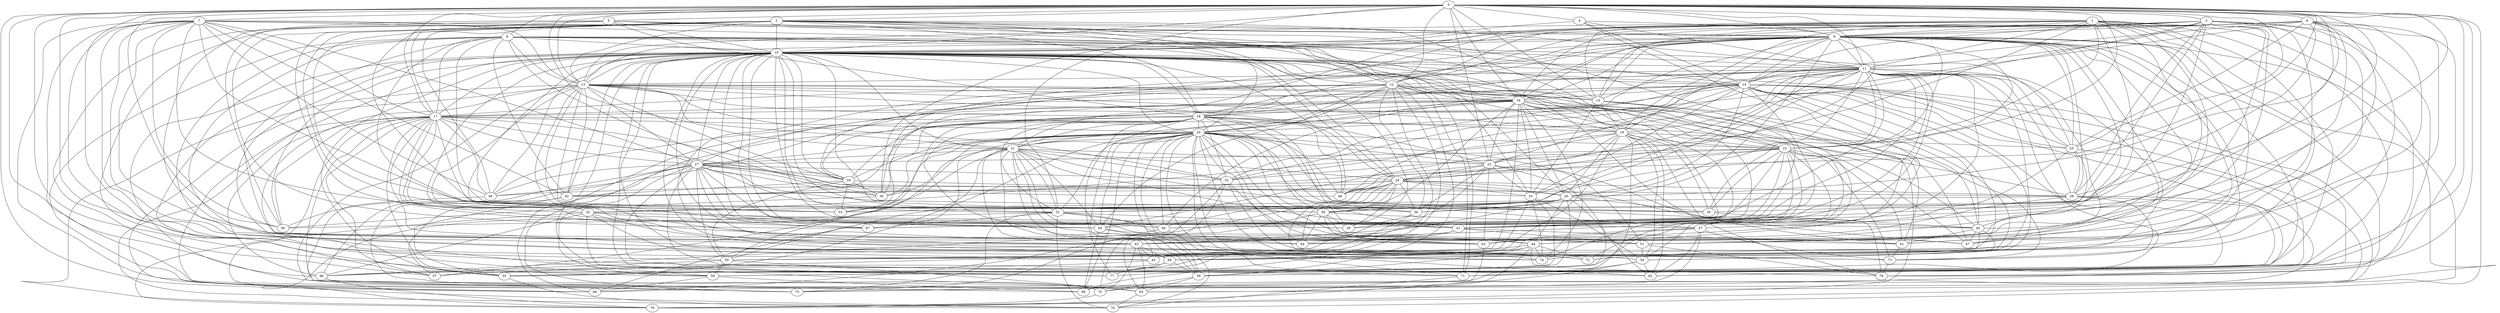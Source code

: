 strict graph "" {
	0	[w=10];
	1	[w=14];
	0 -- 1	[w=-9];
	2	[w=3];
	0 -- 2	[w=-6];
	3	[w=12];
	0 -- 3	[w=10];
	4	[w=-4];
	0 -- 4	[w=-16];
	5	[w=-2];
	0 -- 5	[w=-6];
	6	[w=-9];
	0 -- 6	[w=8];
	7	[w=-3];
	0 -- 7	[w=16];
	8	[w=-8];
	0 -- 8	[w=9];
	9	[w=-5];
	0 -- 9	[w=9];
	10	[w=6];
	0 -- 10	[w=-8];
	11	[w=6];
	0 -- 11	[w=7];
	12	[w=3];
	0 -- 12	[w=8];
	13	[w=9];
	0 -- 13	[w=-3];
	15	[w=-7];
	0 -- 15	[w=12];
	16	[w=6];
	0 -- 16	[w=15];
	17	[w=3];
	0 -- 17	[w=-16];
	21	[w=15];
	0 -- 21	[w=6];
	22	[w=-15];
	0 -- 22	[w=-14];
	23	[w=9];
	0 -- 23	[w=16];
	25	[w=7];
	0 -- 25	[w=-10];
	26	[w=2];
	0 -- 26	[w=-14];
	28	[w=-9];
	0 -- 28	[w=-2];
	31	[w=-3];
	0 -- 31	[w=-4];
	37	[w=-6];
	0 -- 37	[w=-12];
	45	[w=11];
	0 -- 45	[w=-14];
	48	[w=-13];
	0 -- 48	[w=15];
	50	[w=10];
	0 -- 50	[w=-9];
	56	[w=2];
	0 -- 56	[w=15];
	58	[w=-4];
	0 -- 58	[w=13];
	65	[w=-3];
	0 -- 65	[w=-8];
	69	[w=11];
	0 -- 69	[w=-5];
	70	[w=-10];
	0 -- 70	[w=-12];
	71	[w=7];
	0 -- 71	[w=-4];
	78	[w=12];
	0 -- 78	[w=9];
	1 -- 9	[w=2];
	1 -- 10	[w=7];
	1 -- 11	[w=-6];
	1 -- 13	[w=-7];
	1 -- 15	[w=2];
	19	[w=4];
	1 -- 19	[w=4];
	1 -- 21	[w=13];
	1 -- 22	[w=-11];
	1 -- 23	[w=2];
	27	[w=-7];
	1 -- 27	[w=-12];
	40	[w=15];
	1 -- 40	[w=-12];
	41	[w=4];
	1 -- 41	[w=12];
	44	[w=-5];
	1 -- 44	[w=16];
	49	[w=16];
	1 -- 49	[w=7];
	1 -- 58	[w=4];
	62	[w=-11];
	1 -- 62	[w=14];
	1 -- 71	[w=-12];
	72	[w=16];
	1 -- 72	[w=-2];
	2 -- 9	[w=15];
	2 -- 10	[w=-6];
	2 -- 11	[w=-7];
	2 -- 13	[w=3];
	2 -- 17	[w=-7];
	18	[w=-13];
	2 -- 18	[w=-8];
	24	[w=-4];
	2 -- 24	[w=11];
	32	[w=-12];
	2 -- 32	[w=-6];
	2 -- 37	[w=15];
	39	[w=16];
	2 -- 39	[w=2];
	46	[w=-5];
	2 -- 46	[w=-7];
	47	[w=6];
	2 -- 47	[w=-4];
	53	[w=-8];
	2 -- 53	[w=5];
	55	[w=-11];
	2 -- 55	[w=-10];
	57	[w=-9];
	2 -- 57	[w=-13];
	60	[w=13];
	2 -- 60	[w=-7];
	67	[w=12];
	2 -- 67	[w=-2];
	2 -- 78	[w=-10];
	3 -- 9	[w=9];
	3 -- 10	[w=-16];
	3 -- 11	[w=-13];
	3 -- 12	[w=-13];
	14	[w=-4];
	3 -- 14	[w=-12];
	3 -- 15	[w=15];
	3 -- 16	[w=-9];
	3 -- 28	[w=-6];
	3 -- 31	[w=11];
	3 -- 41	[w=12];
	3 -- 49	[w=3];
	3 -- 50	[w=-15];
	51	[w=5];
	3 -- 51	[w=-14];
	52	[w=-13];
	3 -- 52	[w=8];
	61	[w=7];
	3 -- 61	[w=15];
	3 -- 67	[w=-9];
	3 -- 78	[w=-13];
	4 -- 9	[w=10];
	4 -- 11	[w=-7];
	4 -- 14	[w=6];
	30	[w=13];
	4 -- 30	[w=-3];
	4 -- 40	[w=-7];
	5 -- 9	[w=11];
	5 -- 10	[w=14];
	5 -- 12	[w=-14];
	5 -- 14	[w=16];
	5 -- 18	[w=-6];
	36	[w=-15];
	5 -- 36	[w=15];
	5 -- 56	[w=11];
	5 -- 61	[w=10];
	6 -- 9	[w=-9];
	6 -- 10	[w=2];
	6 -- 12	[w=-4];
	6 -- 14	[w=12];
	6 -- 16	[w=-15];
	20	[w=-11];
	6 -- 20	[w=-6];
	6 -- 25	[w=-12];
	35	[w=-10];
	6 -- 35	[w=11];
	38	[w=-16];
	6 -- 38	[w=-3];
	6 -- 40	[w=-4];
	6 -- 47	[w=-3];
	6 -- 51	[w=11];
	6 -- 61	[w=-8];
	6 -- 62	[w=4];
	7 -- 9	[w=-10];
	7 -- 11	[w=-14];
	7 -- 13	[w=8];
	7 -- 17	[w=6];
	7 -- 27	[w=2];
	7 -- 32	[w=16];
	7 -- 38	[w=-8];
	42	[w=14];
	7 -- 42	[w=6];
	7 -- 46	[w=4];
	7 -- 49	[w=5];
	7 -- 56	[w=4];
	7 -- 62	[w=5];
	68	[w=7];
	7 -- 68	[w=2];
	7 -- 72	[w=-4];
	73	[w=-11];
	7 -- 73	[w=13];
	75	[w=-2];
	7 -- 75	[w=-12];
	8 -- 10	[w=4];
	8 -- 12	[w=-4];
	8 -- 13	[w=-13];
	8 -- 14	[w=6];
	8 -- 17	[w=-9];
	8 -- 20	[w=4];
	8 -- 23	[w=13];
	8 -- 25	[w=10];
	8 -- 26	[w=-7];
	8 -- 30	[w=-3];
	8 -- 35	[w=2];
	8 -- 39	[w=-3];
	8 -- 42	[w=-15];
	43	[w=-3];
	8 -- 43	[w=-6];
	8 -- 47	[w=14];
	8 -- 58	[w=-16];
	8 -- 75	[w=-6];
	9 -- 10	[w=7];
	9 -- 11	[w=-3];
	9 -- 12	[w=-16];
	9 -- 13	[w=6];
	9 -- 14	[w=-4];
	9 -- 15	[w=6];
	9 -- 16	[w=-15];
	9 -- 18	[w=4];
	9 -- 19	[w=14];
	9 -- 20	[w=6];
	9 -- 23	[w=-12];
	9 -- 24	[w=-11];
	9 -- 25	[w=6];
	9 -- 28	[w=-5];
	9 -- 30	[w=-5];
	9 -- 32	[w=-15];
	9 -- 36	[w=6];
	9 -- 42	[w=-11];
	9 -- 45	[w=9];
	9 -- 46	[w=-15];
	9 -- 47	[w=7];
	9 -- 51	[w=6];
	63	[w=9];
	9 -- 63	[w=4];
	9 -- 68	[w=-16];
	9 -- 73	[w=-3];
	76	[w=10];
	9 -- 76	[w=-11];
	77	[w=-7];
	9 -- 77	[w=11];
	9 -- 78	[w=16];
	10 -- 11	[w=-11];
	10 -- 12	[w=15];
	10 -- 13	[w=-8];
	10 -- 14	[w=11];
	10 -- 15	[w=9];
	10 -- 16	[w=-4];
	10 -- 17	[w=2];
	10 -- 18	[w=5];
	10 -- 19	[w=16];
	10 -- 20	[w=-8];
	10 -- 21	[w=7];
	10 -- 24	[w=5];
	10 -- 25	[w=5];
	10 -- 27	[w=-3];
	29	[w=-7];
	10 -- 29	[w=3];
	10 -- 31	[w=-10];
	10 -- 32	[w=-15];
	33	[w=-5];
	10 -- 33	[w=15];
	34	[w=-6];
	10 -- 34	[w=8];
	10 -- 36	[w=-4];
	10 -- 37	[w=15];
	10 -- 38	[w=4];
	10 -- 41	[w=13];
	10 -- 42	[w=-11];
	10 -- 43	[w=-3];
	10 -- 44	[w=-8];
	10 -- 45	[w=6];
	10 -- 46	[w=3];
	10 -- 48	[w=14];
	10 -- 49	[w=11];
	10 -- 55	[w=3];
	10 -- 56	[w=-13];
	10 -- 57	[w=-3];
	10 -- 60	[w=-4];
	10 -- 61	[w=16];
	10 -- 65	[w=10];
	66	[w=13];
	10 -- 66	[w=14];
	10 -- 71	[w=-5];
	74	[w=-9];
	10 -- 74	[w=13];
	10 -- 76	[w=-12];
	10 -- 77	[w=-5];
	11 -- 12	[w=12];
	11 -- 13	[w=-14];
	11 -- 14	[w=-3];
	11 -- 15	[w=11];
	11 -- 18	[w=2];
	11 -- 19	[w=-13];
	11 -- 24	[w=14];
	11 -- 25	[w=10];
	11 -- 26	[w=2];
	11 -- 28	[w=2];
	11 -- 33	[w=-4];
	11 -- 35	[w=-8];
	11 -- 37	[w=-9];
	11 -- 41	[w=-12];
	11 -- 43	[w=2];
	11 -- 44	[w=-7];
	11 -- 47	[w=15];
	11 -- 48	[w=-3];
	11 -- 52	[w=-5];
	11 -- 53	[w=2];
	11 -- 57	[w=16];
	11 -- 60	[w=7];
	11 -- 67	[w=16];
	11 -- 72	[w=7];
	12 -- 15	[w=-4];
	12 -- 16	[w=-7];
	12 -- 17	[w=-5];
	12 -- 19	[w=-7];
	12 -- 20	[w=-12];
	12 -- 29	[w=-8];
	12 -- 34	[w=-7];
	12 -- 36	[w=11];
	12 -- 43	[w=16];
	12 -- 53	[w=-8];
	59	[w=8];
	12 -- 59	[w=-8];
	12 -- 68	[w=-12];
	12 -- 71	[w=-4];
	12 -- 77	[w=4];
	13 -- 15	[w=-13];
	13 -- 16	[w=15];
	13 -- 18	[w=-4];
	13 -- 19	[w=15];
	13 -- 21	[w=8];
	13 -- 22	[w=-9];
	13 -- 23	[w=16];
	13 -- 27	[w=6];
	13 -- 29	[w=9];
	13 -- 32	[w=-2];
	13 -- 42	[w=12];
	13 -- 52	[w=-4];
	13 -- 53	[w=9];
	13 -- 58	[w=6];
	13 -- 63	[w=-9];
	13 -- 67	[w=4];
	13 -- 68	[w=12];
	13 -- 69	[w=-12];
	79	[w=-5];
	13 -- 79	[w=-7];
	14 -- 16	[w=-4];
	14 -- 17	[w=-4];
	14 -- 18	[w=5];
	14 -- 20	[w=11];
	14 -- 21	[w=7];
	14 -- 22	[w=11];
	14 -- 25	[w=4];
	14 -- 26	[w=4];
	14 -- 29	[w=2];
	14 -- 33	[w=12];
	14 -- 37	[w=-8];
	14 -- 40	[w=7];
	14 -- 43	[w=-6];
	14 -- 45	[w=15];
	14 -- 52	[w=-14];
	14 -- 58	[w=7];
	14 -- 59	[w=3];
	14 -- 69	[w=12];
	14 -- 72	[w=3];
	14 -- 75	[w=7];
	14 -- 79	[w=8];
	15 -- 19	[w=6];
	15 -- 33	[w=-14];
	15 -- 44	[w=2];
	54	[w=-2];
	15 -- 54	[w=11];
	15 -- 60	[w=-10];
	16 -- 17	[w=-10];
	16 -- 18	[w=14];
	16 -- 21	[w=16];
	16 -- 22	[w=10];
	16 -- 23	[w=-12];
	16 -- 26	[w=-3];
	16 -- 29	[w=-2];
	16 -- 33	[w=-10];
	16 -- 37	[w=-7];
	16 -- 38	[w=-13];
	16 -- 39	[w=16];
	16 -- 41	[w=-4];
	16 -- 46	[w=-10];
	16 -- 50	[w=13];
	16 -- 60	[w=-2];
	16 -- 67	[w=-14];
	16 -- 73	[w=2];
	16 -- 74	[w=5];
	16 -- 79	[w=9];
	17 -- 20	[w=-5];
	17 -- 26	[w=11];
	17 -- 27	[w=-12];
	17 -- 28	[w=6];
	17 -- 29	[w=9];
	17 -- 32	[w=14];
	17 -- 44	[w=-9];
	17 -- 46	[w=13];
	17 -- 53	[w=7];
	17 -- 55	[w=4];
	17 -- 56	[w=-16];
	17 -- 57	[w=-11];
	17 -- 65	[w=2];
	17 -- 66	[w=6];
	17 -- 67	[w=-4];
	17 -- 69	[w=5];
	17 -- 74	[w=7];
	17 -- 76	[w=7];
	18 -- 19	[w=11];
	18 -- 20	[w=-16];
	18 -- 21	[w=10];
	18 -- 24	[w=16];
	18 -- 30	[w=10];
	18 -- 31	[w=10];
	18 -- 38	[w=16];
	18 -- 39	[w=8];
	18 -- 40	[w=2];
	18 -- 48	[w=13];
	18 -- 50	[w=2];
	18 -- 52	[w=7];
	18 -- 59	[w=-9];
	64	[w=10];
	18 -- 64	[w=4];
	18 -- 69	[w=-6];
	18 -- 75	[w=4];
	18 -- 77	[w=-2];
	19 -- 22	[w=13];
	19 -- 23	[w=5];
	19 -- 25	[w=16];
	19 -- 26	[w=-8];
	19 -- 32	[w=-12];
	19 -- 34	[w=-13];
	19 -- 35	[w=7];
	19 -- 45	[w=6];
	19 -- 54	[w=15];
	19 -- 62	[w=8];
	19 -- 75	[w=-7];
	19 -- 78	[w=-4];
	20 -- 21	[w=-5];
	20 -- 22	[w=3];
	20 -- 23	[w=8];
	20 -- 27	[w=8];
	20 -- 29	[w=3];
	20 -- 30	[w=5];
	20 -- 31	[w=-12];
	20 -- 34	[w=2];
	20 -- 35	[w=6];
	20 -- 37	[w=-4];
	20 -- 38	[w=-16];
	20 -- 41	[w=2];
	20 -- 48	[w=-9];
	20 -- 50	[w=-7];
	20 -- 51	[w=12];
	20 -- 53	[w=16];
	20 -- 54	[w=-16];
	20 -- 55	[w=3];
	20 -- 57	[w=2];
	20 -- 59	[w=10];
	20 -- 60	[w=14];
	20 -- 61	[w=12];
	20 -- 62	[w=-8];
	20 -- 63	[w=-10];
	20 -- 64	[w=13];
	20 -- 68	[w=12];
	20 -- 71	[w=15];
	20 -- 74	[w=-4];
	20 -- 76	[w=3];
	21 -- 22	[w=9];
	21 -- 24	[w=-3];
	21 -- 27	[w=10];
	21 -- 30	[w=8];
	21 -- 31	[w=10];
	21 -- 34	[w=7];
	21 -- 36	[w=14];
	21 -- 41	[w=-10];
	21 -- 43	[w=-15];
	21 -- 45	[w=-10];
	21 -- 51	[w=12];
	21 -- 52	[w=15];
	21 -- 64	[w=-15];
	21 -- 69	[w=16];
	21 -- 72	[w=-8];
	21 -- 79	[w=7];
	22 -- 24	[w=8];
	22 -- 33	[w=-4];
	22 -- 36	[w=16];
	22 -- 39	[w=4];
	22 -- 42	[w=5];
	22 -- 51	[w=4];
	22 -- 55	[w=-2];
	22 -- 63	[w=-4];
	23 -- 24	[w=14];
	23 -- 27	[w=-16];
	23 -- 34	[w=-8];
	23 -- 35	[w=7];
	23 -- 40	[w=-13];
	23 -- 47	[w=4];
	23 -- 48	[w=-11];
	23 -- 52	[w=-8];
	23 -- 54	[w=2];
	23 -- 61	[w=3];
	23 -- 66	[w=-11];
	23 -- 72	[w=6];
	23 -- 73	[w=-16];
	23 -- 74	[w=15];
	24 -- 26	[w=-7];
	24 -- 28	[w=-2];
	24 -- 33	[w=9];
	24 -- 36	[w=-11];
	24 -- 38	[w=-6];
	24 -- 39	[w=13];
	24 -- 42	[w=-16];
	24 -- 46	[w=4];
	24 -- 47	[w=-4];
	24 -- 48	[w=-5];
	24 -- 54	[w=6];
	24 -- 60	[w=11];
	24 -- 64	[w=-16];
	24 -- 66	[w=4];
	25 -- 28	[w=-12];
	25 -- 43	[w=5];
	25 -- 59	[w=-13];
	25 -- 63	[w=13];
	26 -- 31	[w=-8];
	26 -- 35	[w=16];
	26 -- 36	[w=-7];
	26 -- 38	[w=14];
	26 -- 44	[w=16];
	26 -- 53	[w=-12];
	26 -- 55	[w=2];
	26 -- 62	[w=7];
	26 -- 64	[w=-10];
	27 -- 28	[w=15];
	27 -- 29	[w=15];
	27 -- 30	[w=7];
	27 -- 31	[w=2];
	27 -- 34	[w=-10];
	27 -- 35	[w=-2];
	27 -- 39	[w=-13];
	27 -- 46	[w=-10];
	27 -- 48	[w=-12];
	27 -- 50	[w=-16];
	27 -- 52	[w=-6];
	27 -- 56	[w=-4];
	27 -- 57	[w=-16];
	27 -- 58	[w=15];
	27 -- 66	[w=15];
	27 -- 67	[w=9];
	27 -- 71	[w=-3];
	27 -- 77	[w=-6];
	28 -- 32	[w=3];
	28 -- 58	[w=-16];
	28 -- 64	[w=-11];
	28 -- 70	[w=-7];
	28 -- 73	[w=14];
	29 -- 30	[w=-3];
	29 -- 33	[w=-3];
	29 -- 42	[w=8];
	29 -- 50	[w=-5];
	29 -- 53	[w=13];
	30 -- 56	[w=-5];
	31 -- 41	[w=-12];
	31 -- 51	[w=11];
	31 -- 56	[w=12];
	31 -- 60	[w=-13];
	31 -- 67	[w=-11];
	31 -- 75	[w=-7];
	31 -- 76	[w=-9];
	32 -- 34	[w=-15];
	32 -- 37	[w=13];
	32 -- 49	[w=-15];
	32 -- 66	[w=-6];
	32 -- 72	[w=16];
	32 -- 77	[w=-5];
	32 -- 79	[w=-11];
	33 -- 45	[w=-12];
	33 -- 54	[w=10];
	33 -- 57	[w=2];
	33 -- 74	[w=6];
	34 -- 44	[w=4];
	34 -- 59	[w=4];
	34 -- 68	[w=9];
	35 -- 40	[w=-16];
	36 -- 66	[w=-3];
	36 -- 77	[w=-9];
	37 -- 49	[w=6];
	37 -- 62	[w=6];
	37 -- 63	[w=12];
	37 -- 70	[w=-4];
	37 -- 73	[w=4];
	38 -- 39	[w=-8];
	38 -- 40	[w=-8];
	38 -- 44	[w=15];
	38 -- 63	[w=2];
	38 -- 64	[w=4];
	38 -- 65	[w=-8];
	40 -- 47	[w=-16];
	40 -- 54	[w=6];
	40 -- 61	[w=11];
	40 -- 74	[w=-3];
	41 -- 43	[w=14];
	41 -- 51	[w=6];
	41 -- 61	[w=5];
	41 -- 64	[w=-11];
	42 -- 55	[w=-11];
	42 -- 70	[w=-7];
	43 -- 45	[w=-12];
	43 -- 49	[w=-14];
	43 -- 65	[w=-9];
	43 -- 70	[w=-12];
	44 -- 49	[w=14];
	44 -- 50	[w=-10];
	44 -- 59	[w=-14];
	44 -- 65	[w=4];
	44 -- 72	[w=-15];
	44 -- 74	[w=-7];
	44 -- 78	[w=5];
	45 -- 57	[w=15];
	46 -- 70	[w=-14];
	49 -- 55	[w=11];
	49 -- 59	[w=-4];
	49 -- 77	[w=-11];
	50 -- 58	[w=-14];
	50 -- 65	[w=13];
	50 -- 66	[w=-12];
	51 -- 54	[w=9];
	51 -- 78	[w=7];
	52 -- 63	[w=5];
	52 -- 69	[w=-15];
	52 -- 70	[w=-14];
	52 -- 73	[w=-5];
	54 -- 62	[w=-8];
	54 -- 71	[w=-7];
	54 -- 79	[w=-6];
	55 -- 76	[w=8];
	58 -- 68	[w=-4];
	58 -- 69	[w=3];
	59 -- 65	[w=-7];
	59 -- 70	[w=-2];
	60 -- 71	[w=2];
	60 -- 75	[w=12];
	61 -- 73	[w=-6];
	63 -- 68	[w=16];
	65 -- 76	[w=-8];
	66 -- 75	[w=-4];
	66 -- 79	[w=-9];
	70 -- 79	[w=-3];
	71 -- 76	[w=-4];
	73 -- 78	[w=-14];
}
